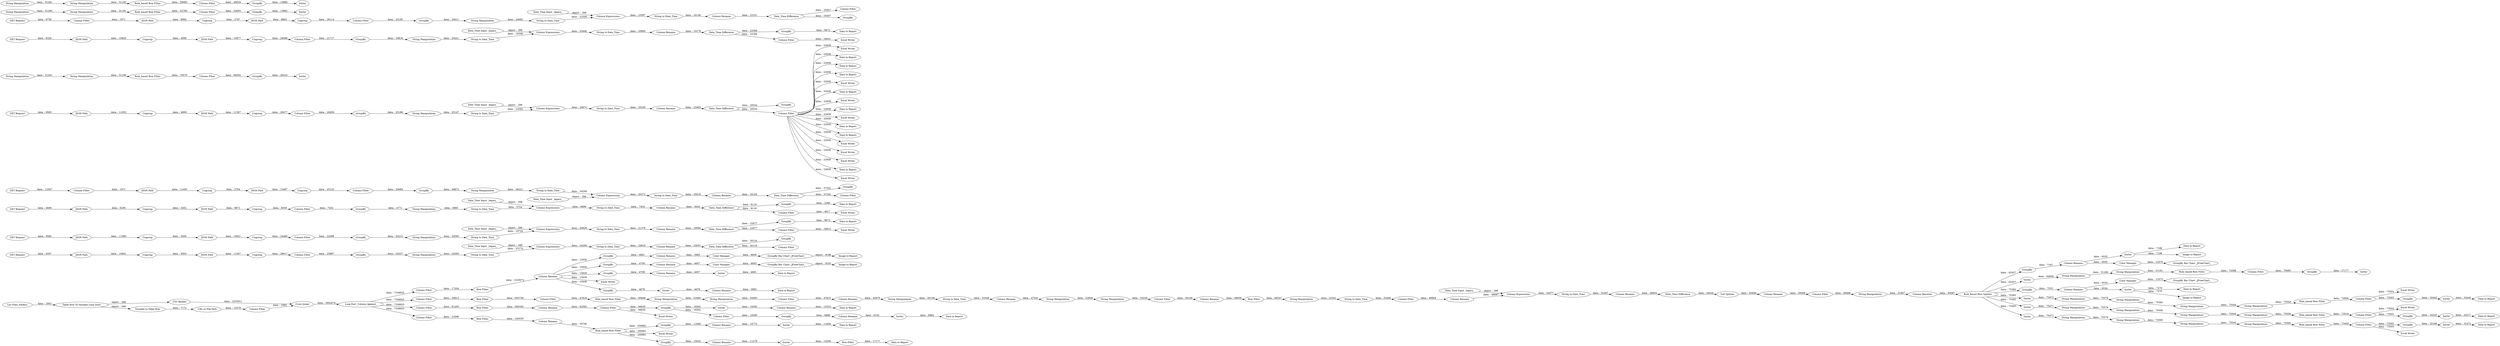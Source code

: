digraph {
	"-4987081309934979459_23" [label="Column Filter"]
	"-4987081309934979459_22" [label="Row Filter"]
	"3735963791303377832_917" [label="Excel Writer"]
	"-4213103646050907732_825" [label="GroupBy Bar Chart _JFreeChart_"]
	"-8312753740760656059_803" [label="Date_Time Input _legacy_"]
	"2589106239137804198_811" [label="Column Filter"]
	"-5034128593725761778_880" [label=Sorter]
	"3735963791303377832_751" [label="Column Rename"]
	"2589106239137804198_814" [label=GroupBy]
	"3735963791303377832_35" [label=GroupBy]
	"3735963791303377832_916" [label="String Manipulation"]
	"3121048288637210885_802" [label="String Manipulation"]
	"1012841480852355758_816" [label="Column Filter"]
	"3735963791303377832_961" [label="Column Rename"]
	"3735963791303377832_964" [label="Data to Report"]
	"-5034128593725761778_826" [label=GroupBy]
	"3735963791303377832_910" [label="String Manipulation"]
	"3735963791303377832_930" [label="String Manipulation"]
	"-3582998848413708926_813" [label="GET Request"]
	"3735963791303377832_768" [label="String Manipulation"]
	"3735963791303377832_752" [label="Column Filter"]
	"782642659132279579_806" [label=Ungroup]
	"3735963791303377832_5" [label="List Files_Folders"]
	"3735963791303377832_836" [label="Excel Writer"]
	"3735963791303377832_874" [label="Data to Report"]
	"782642659132279579_813" [label="GET Request"]
	"3121048288637210885_807" [label="String to Date_Time"]
	"-3582998848413708926_800" [label=Ungroup]
	"-8312753740760656059_814" [label=GroupBy]
	"3121048288637210885_806" [label=Ungroup]
	"1012841480852355758_847" [label=GroupBy]
	"3735963791303377832_954" [label="Excel Writer"]
	"3735963791303377832_994" [label="Row Filter"]
	"1012841480852355758_892" [label=GroupBy]
	"3735963791303377832_873" [label="Data to Report"]
	"3735963791303377832_971" [label=Sorter]
	"2589106239137804198_812" [label="JSON Path"]
	"3735963791303377832_899" [label="Data to Report"]
	"3735963791303377832_933" [label=GroupBy]
	"3735963791303377832_993" [label="Row Filter"]
	"3735963791303377832_6" [label="Table Row To Variable Loop Start"]
	"-8312753740760656059_812" [label="JSON Path"]
	"3735963791303377832_877" [label="Data to Report"]
	"-4987081309934979459_2" [label="Rule_based Row Filter"]
	"-8312753740760656059_800" [label=Ungroup]
	"2589106239137804198_801" [label="String to Date_Time"]
	"3735963791303377832_974" [label="Excel Writer"]
	"3735963791303377832_919" [label="Data to Report"]
	"3735963791303377832_950" [label="Data to Report"]
	"782642659132279579_803" [label="Date_Time Input _legacy_"]
	"1012841480852355758_885" [label="Date_Time Difference"]
	"3735963791303377832_949" [label=GroupBy]
	"1012841480852355758_852" [label="String Manipulation"]
	"2522313626164380541_812" [label="JSON Path"]
	"3735963791303377832_968" [label="Column Rename"]
	"3735963791303377832_936" [label="String Manipulation"]
	"-3582998848413708926_802" [label="String Manipulation"]
	"-4987081309934979459_13" [label="Column Rename"]
	"-5034128593725761778_825" [label="GroupBy Bar Chart _JFreeChart_"]
	"3735963791303377832_879" [label="Data to Report"]
	"-3397140048524457556_809" [label="JSON Path"]
	"3735963791303377832_878" [label="Excel Writer"]
	"3735963791303377832_935" [label="Data to Report"]
	"-8312753740760656059_802" [label="String Manipulation"]
	"3735963791303377832_829" [label=GroupBy]
	"3735963791303377832_945" [label=Sorter]
	"-4987081309934979459_18" [label="Column Filter"]
	"-3582998848413708926_805" [label="Column Filter"]
	"3735963791303377832_912" [label=GroupBy]
	"2589106239137804198_808" [label="Column Rename"]
	"3735963791303377832_990" [label="Row Filter"]
	"1012841480852355758_853" [label="Column Filter"]
	"782642659132279579_804" [label="Column Expressions"]
	"-4987081309934979459_9" [label="String Manipulation"]
	"3735963791303377832_742" [label="Color Manager"]
	"2522313626164380541_806" [label=Ungroup]
	"8423970379853950696_807" [label="String to Date_Time"]
	"3735963791303377832_914" [label="Data to Report"]
	"-3397140048524457556_805" [label="Column Filter"]
	"1012841480852355758_886" [label=GroupBy]
	"2589106239137804198_802" [label="String Manipulation"]
	"1012841480852355758_876" [label=GroupBy]
	"3121048288637210885_812" [label="JSON Path"]
	"-3582998848413708926_806" [label=Ungroup]
	"1012841480852355758_851" [label="Column Filter"]
	"3735963791303377832_995" [label="Column Filter"]
	"3735963791303377832_957" [label=Sorter]
	"3735963791303377832_998" [label="Column Rename"]
	"3735963791303377832_741" [label=GroupBy]
	"-5034128593725761778_827" [label="Column Rename"]
	"3735963791303377832_803" [label="Date_Time Input _legacy_"]
	"3735963791303377832_810" [label="Date_Time Difference"]
	"3735963791303377832_951" [label=Sorter]
	"3735963791303377832_926" [label="Column Filter"]
	"3735963791303377832_743" [label="GroupBy Bar Chart _JFreeChart_"]
	"1012841480852355758_834" [label="String Manipulation"]
	"3735963791303377832_908" [label="Column Filter"]
	"-8312753740760656059_807" [label="String to Date_Time"]
	"1012841480852355758_829" [label=GroupBy]
	"1012841480852355758_846" [label="String Manipulation"]
	"3735963791303377832_962" [label=Sorter]
	"-4213103646050907732_827" [label="Column Rename"]
	"2522313626164380541_809" [label="JSON Path"]
	"782642659132279579_812" [label="JSON Path"]
	"3735963791303377832_776" [label="String Manipulation"]
	"1012841480852355758_832" [label="Column Filter"]
	"1012841480852355758_815" [label="Rule_based Row Filter"]
	"3735963791303377832_986" [label="Column Filter"]
	"3735963791303377832_978" [label="Data to Report"]
	"3735963791303377832_925" [label="Data to Report"]
	"3735963791303377832_976" [label="Data to Report"]
	"1012841480852355758_849" [label=Sorter]
	"782642659132279579_801" [label="String to Date_Time"]
	"-4987081309934979459_7" [label="String Manipulation"]
	"3735963791303377832_929" [label="Column Filter"]
	"3735963791303377832_875" [label="Data to Report"]
	"3735963791303377832_992" [label="Row Filter"]
	"-4987081309934979459_16" [label="String to Date_Time"]
	"-4213103646050907732_824" [label="Color Manager"]
	"3121048288637210885_800" [label=Ungroup]
	"3735963791303377832_9" [label="URL to File Path"]
	"1012841480852355758_833" [label="String Manipulation"]
	"3735963791303377832_907" [label="String Manipulation"]
	"3735963791303377832_777" [label="String Manipulation"]
	"-4987081309934979459_12" [label="String to Date_Time"]
	"2522313626164380541_800" [label=Ungroup]
	"3735963791303377832_815" [label="Rule_based Row Filter"]
	"1012841480852355758_837" [label="Rule_based Row Filter"]
	"-3582998848413708926_814" [label=GroupBy]
	"3735963791303377832_830" [label="Excel Writer"]
	"3735963791303377832_988" [label="Column Filter"]
	"3735963791303377832_913" [label=Sorter]
	"3735963791303377832_775" [label=Sorter]
	"-8312753740760656059_806" [label=Ungroup]
	"-4987081309934979459_21" [label="String Manipulation"]
	"782642659132279579_808" [label="Column Rename"]
	"1012841480852355758_810" [label="Date_Time Difference"]
	"-5034128593725761778_824" [label="Color Manager"]
	"2522313626164380541_813" [label="GET Request"]
	"3735963791303377832_882" [label="Data to Report"]
	"782642659132279579_811" [label="Column Filter"]
	"1012841480852355758_840" [label="String Manipulation"]
	"2522313626164380541_802" [label="String Manipulation"]
	"782642659132279579_809" [label="JSON Path"]
	"-8312753740760656059_811" [label="Column Filter"]
	"-8312753740760656059_801" [label="String to Date_Time"]
	"3121048288637210885_813" [label="GET Request"]
	"3735963791303377832_967" [label="Column Rename"]
	"2522313626164380541_811" [label="Column Filter"]
	"3735963791303377832_10" [label="Column Filter"]
	"-4987081309934979459_17" [label="Column Rename"]
	"-3582998848413708926_809" [label="JSON Path"]
	"2589106239137804198_813" [label="GET Request"]
	"-3582998848413708926_803" [label="Date_Time Input _legacy_"]
	"3735963791303377832_944" [label="Column Rename"]
	"3735963791303377832_963" [label="Row Filter"]
	"3735963791303377832_942" [label="Column Filter"]
	"3735963791303377832_934" [label=Sorter]
	"2522313626164380541_804" [label="Column Expressions"]
	"3735963791303377832_984" [label="CSV Reader"]
	"3735963791303377832_883" [label="Excel Writer"]
	"3735963791303377832_915" [label="String Manipulation"]
	"3735963791303377832_872" [label="Data to Report"]
	"3735963791303377832_8" [label="Variable to Table Row"]
	"3735963791303377832_989" [label="Column Filter"]
	"8423970379853950696_808" [label="Column Rename"]
	"3121048288637210885_804" [label="Column Expressions"]
	"-8312753740760656059_808" [label="Column Rename"]
	"3735963791303377832_816" [label="Column Filter"]
	"3735963791303377832_31" [label=GroupBy]
	"-3397140048524457556_813" [label="GET Request"]
	"3735963791303377832_773" [label="Rule_based Row Splitter"]
	"3735963791303377832_975" [label="Image to Report"]
	"2522313626164380541_803" [label="Date_Time Input _legacy_"]
	"-3397140048524457556_800" [label=Ungroup]
	"-4987081309934979459_20" [label="String Manipulation"]
	"-4213103646050907732_826" [label=GroupBy]
	"3735963791303377832_938" [label="Excel Writer"]
	"3121048288637210885_811" [label="Column Filter"]
	"3735963791303377832_939" [label=Sorter]
	"782642659132279579_800" [label=Ungroup]
	"1012841480852355758_835" [label=GroupBy]
	"3735963791303377832_904" [label="Data to Report"]
	"1012841480852355758_777" [label="String Manipulation"]
	"3735963791303377832_901" [label="Excel Writer"]
	"3735963791303377832_894" [label="Data to Report"]
	"3121048288637210885_803" [label="Date_Time Input _legacy_"]
	"3735963791303377832_24" [label="Date_Time Difference"]
	"3121048288637210885_814" [label=GroupBy]
	"-4987081309934979459_11" [label="Column Rename"]
	"782642659132279579_814" [label=GroupBy]
	"-3397140048524457556_814" [label=GroupBy]
	"2589106239137804198_800" [label=Ungroup]
	"3121048288637210885_808" [label="Column Rename"]
	"3735963791303377832_740" [label="GroupBy Bar Chart _JFreeChart_"]
	"782642659132279579_802" [label="String Manipulation"]
	"-3397140048524457556_801" [label="String to Date_Time"]
	"3735963791303377832_876" [label=GroupBy]
	"3735963791303377832_11" [label="Cross Joiner"]
	"3735963791303377832_869" [label="Image to Report"]
	"3735963791303377832_34" [label="Rule_based Row Filter"]
	"1012841480852355758_844" [label=Sorter]
	"3735963791303377832_909" [label="Date_Time Difference"]
	"3735963791303377832_970" [label=GroupBy]
	"2589106239137804198_803" [label="Date_Time Input _legacy_"]
	"3735963791303377832_960" [label=GroupBy]
	"8423970379853950696_804" [label="Column Expressions"]
	"-3397140048524457556_807" [label="String to Date_Time"]
	"3735963791303377832_920" [label="Rule_based Row Filter"]
	"-4987081309934979459_19" [label="String Manipulation"]
	"-4987081309934979459_15" [label="Column Rename"]
	"3735963791303377832_918" [label="Excel Writer"]
	"3735963791303377832_779" [label="String Manipulation"]
	"1012841480852355758_776" [label="String Manipulation"]
	"-3582998848413708926_811" [label="Column Filter"]
	"1012841480852355758_891" [label=GroupBy]
	"1012841480852355758_838" [label="Column Filter"]
	"3735963791303377832_952" [label="Column Rename"]
	"-3397140048524457556_812" [label="JSON Path"]
	"1012841480852355758_841" [label=GroupBy]
	"2522313626164380541_808" [label="Column Rename"]
	"3735963791303377832_985" [label="Loop End _Column Append_"]
	"3735963791303377832_927" [label="Date_Time Difference"]
	"-8312753740760656059_804" [label="Column Expressions"]
	"3735963791303377832_888" [label="Excel Writer"]
	"3735963791303377832_924" [label="String Manipulation"]
	"1012841480852355758_839" [label="String Manipulation"]
	"1012841480852355758_896" [label="Column Filter"]
	"2522313626164380541_807" [label="String to Date_Time"]
	"1012841480852355758_884" [label="Column Filter"]
	"3735963791303377832_848" [label="Excel Writer"]
	"1012841480852355758_890" [label="Date_Time Difference"]
	"-3397140048524457556_803" [label="Date_Time Input _legacy_"]
	"-3397140048524457556_806" [label=Ungroup]
	"3735963791303377832_948" [label="Column Filter"]
	"-3397140048524457556_808" [label="Column Rename"]
	"-3582998848413708926_812" [label="JSON Path"]
	"-4987081309934979459_14" [label="Column Filter"]
	"3735963791303377832_778" [label="String Manipulation"]
	"3735963791303377832_769" [label="Column Resorter"]
	"-3582998848413708926_808" [label="Column Rename"]
	"3735963791303377832_996" [label="Column Rename"]
	"1012841480852355758_843" [label=Sorter]
	"-3397140048524457556_802" [label="String Manipulation"]
	"3735963791303377832_842" [label="Excel Writer"]
	"2589106239137804198_809" [label="JSON Path"]
	"3735963791303377832_739" [label="Color Manager"]
	"3735963791303377832_905" [label="Image to Report"]
	"3735963791303377832_928" [label="Rule_based Row Filter"]
	"3735963791303377832_958" [label="Data to Report"]
	"-3582998848413708926_801" [label="String to Date_Time"]
	"3735963791303377832_943" [label=GroupBy]
	"3735963791303377832_997" [label="Column Rename"]
	"3735963791303377832_906" [label=Sorter]
	"-8312753740760656059_813" [label="GET Request"]
	"2589106239137804198_804" [label="Column Expressions"]
	"3735963791303377832_3" [label="Column Filter"]
	"3121048288637210885_809" [label="JSON Path"]
	"3735963791303377832_969" [label="Column Rename"]
	"-8312753740760656059_809" [label="JSON Path"]
	"1012841480852355758_831" [label="Rule_based Row Filter"]
	"3735963791303377832_774" [label=Sorter]
	"-4213103646050907732_880" [label=Sorter]
	"3735963791303377832_887" [label="Data to Report"]
	"3735963791303377832_953" [label="Data to Report"]
	"1012841480852355758_850" [label="Rule_based Row Filter"]
	"3735963791303377832_895" [label="Excel Writer"]
	"3735963791303377832_966" [label="Column Rename"]
	"3735963791303377832_843" [label=Sorter]
	"3735963791303377832_931" [label=GroupBy]
	"2522313626164380541_814" [label=GroupBy]
	"3735963791303377832_921" [label="Column Filter"]
	"3735963791303377832_979" [label="Excel Writer"]
	"-3582998848413708926_807" [label="String to Date_Time"]
	"3735963791303377832_937" [label="String Manipulation"]
	"3735963791303377832_900" [label="Excel Writer"]
	"-3397140048524457556_811" [label="Column Filter"]
	"-3397140048524457556_804" [label="Column Expressions"]
	"1012841480852355758_897" [label="Date_Time Difference"]
	"1012841480852355758_889" [label="Column Filter"]
	"3735963791303377832_750" [label="Cell Splitter"]
	"3735963791303377832_902" [label="Data to Report"]
	"2589106239137804198_806" [label=Ungroup]
	"3735963791303377832_977" [label="Image to Report"]
	"-3582998848413708926_804" [label="Column Expressions"]
	"3735963791303377832_956" [label="Column Rename"]
	"3735963791303377832_853" [label="Column Filter"]
	"3735963791303377832_923" [label="Excel Writer"]
	"2589106239137804198_807" [label="String to Date_Time"]
	"782642659132279579_807" [label="String to Date_Time"]
	"2522313626164380541_801" [label="String to Date_Time"]
	"-4987081309934979459_6" [label="String Manipulation"]
	"3121048288637210885_801" [label="String to Date_Time"]
	"3735963791303377832_922" [label=GroupBy]
	"3735963791303377832_32" [label=GroupBy]
	"3735963791303377832_965" [label=Sorter]
	"1012841480852355758_845" [label=Sorter]
	"-3582998848413708926_800" -> "-3582998848413708926_811" [label="data: : 45125"]
	"3735963791303377832_774" -> "3735963791303377832_778" [label="data: : 75472"]
	"3735963791303377832_956" -> "3735963791303377832_957" [label="data: : 10772"]
	"2522313626164380541_809" -> "2522313626164380541_800" [label="data: : 10877"]
	"3735963791303377832_35" -> "3735963791303377832_956" [label="data: : 11840"]
	"3735963791303377832_937" -> "3735963791303377832_924" [label="data: : 75560"]
	"-4987081309934979459_2" -> "-4987081309934979459_6" [label="data: : 65848"]
	"-4213103646050907732_880" -> "3735963791303377832_904" [label="data: : 7270"]
	"3735963791303377832_934" -> "3735963791303377832_935" [label="data: : 32440"]
	"-3582998848413708926_807" -> "-3582998848413708926_808" [label="data: : 35919"]
	"1012841480852355758_896" -> "3735963791303377832_830" [label="data: : 22658"]
	"3735963791303377832_943" -> "3735963791303377832_948" [label="data: : 16592"]
	"3735963791303377832_10" -> "3735963791303377832_11" [label="data: : 2382"]
	"3121048288637210885_813" -> "3121048288637210885_812" [label="data: : 4606"]
	"2589106239137804198_801" -> "2589106239137804198_804" [label="data: : 19728"]
	"3735963791303377832_942" -> "3735963791303377832_923" [label="data: : 94635"]
	"3735963791303377832_998" -> "3735963791303377832_942" [label="data: : 92582"]
	"3121048288637210885_802" -> "3121048288637210885_801" [label="data: : 5860"]
	"1012841480852355758_777" -> "1012841480852355758_815" [label="data: : 51191"]
	"2522313626164380541_813" -> "2522313626164380541_812" [label="data: : 9326"]
	"1012841480852355758_896" -> "3735963791303377832_877" [label="data: : 22658"]
	"3735963791303377832_924" -> "3735963791303377832_930" [label="data: : 75544"]
	"-4213103646050907732_880" -> "3735963791303377832_905" [label="data: : 7270"]
	"-4987081309934979459_19" -> "-4987081309934979459_20" [label="data: : 52609"]
	"2522313626164380541_803" -> "2522313626164380541_804" [label="object: : 288"]
	"1012841480852355758_776" -> "1012841480852355758_777" [label="data: : 51260"]
	"3735963791303377832_773" -> "3735963791303377832_939" [label="data: : 75383"]
	"3735963791303377832_996" -> "3735963791303377832_970" [label="data: : 15939"]
	"782642659132279579_808" -> "1012841480852355758_897" [label="data: : 23405"]
	"-3397140048524457556_811" -> "-3397140048524457556_814" [label="data: : 23195"]
	"3735963791303377832_929" -> "3735963791303377832_938" [label="data: : 73503"]
	"8423970379853950696_807" -> "8423970379853950696_808" [label="data: : 52587"]
	"2522313626164380541_808" -> "3735963791303377832_810" [label="data: : 19179"]
	"782642659132279579_814" -> "782642659132279579_802" [label="data: : 25186"]
	"1012841480852355758_896" -> "3735963791303377832_836" [label="data: : 22658"]
	"-3582998848413708926_814" -> "-3582998848413708926_802" [label="data: : 38873"]
	"-3397140048524457556_808" -> "1012841480852355758_810" [label="data: : 22331"]
	"3735963791303377832_913" -> "3735963791303377832_914" [label="data: : 32217"]
	"3735963791303377832_985" -> "3735963791303377832_989" [label="data: : 7338925"]
	"3735963791303377832_779" -> "3735963791303377832_776" [label="data: : 75560"]
	"3735963791303377832_803" -> "8423970379853950696_804" [label="object: : 288"]
	"2522313626164380541_804" -> "2522313626164380541_807" [label="data: : 20446"]
	"3735963791303377832_957" -> "3735963791303377832_958" [label="data: : 11839"]
	"3735963791303377832_968" -> "3735963791303377832_739" [label="data: : 4007"]
	"3735963791303377832_876" -> "3735963791303377832_902" [label="data: : 9672"]
	"3735963791303377832_985" -> "3735963791303377832_995" [label="data: : 7338925"]
	"1012841480852355758_838" -> "1012841480852355758_841" [label="data: : 49029"]
	"3735963791303377832_962" -> "3735963791303377832_963" [label="data: : 15200"]
	"3735963791303377832_994" -> "3735963791303377832_996" [label="data: : 2329572"]
	"1012841480852355758_841" -> "1012841480852355758_845" [label="data: : 15880"]
	"2589106239137804198_807" -> "2589106239137804198_808" [label="data: : 21376"]
	"3735963791303377832_777" -> "3735963791303377832_815" [label="data: : 75560"]
	"3735963791303377832_915" -> "3735963791303377832_916" [label="data: : 75578"]
	"3735963791303377832_986" -> "3735963791303377832_990" [label="data: : 34813"]
	"2522313626164380541_807" -> "2522313626164380541_808" [label="data: : 20995"]
	"1012841480852355758_815" -> "1012841480852355758_816" [label="data: : 72086"]
	"1012841480852355758_833" -> "1012841480852355758_834" [label="data: : 51260"]
	"1012841480852355758_834" -> "1012841480852355758_831" [label="data: : 51191"]
	"-8312753740760656059_809" -> "-8312753740760656059_800" [label="data: : 11267"]
	"3735963791303377832_5" -> "3735963791303377832_6" [label="data: : 2943"]
	"3735963791303377832_922" -> "3735963791303377832_913" [label="data: : 32223"]
	"-4213103646050907732_827" -> "-4213103646050907732_824" [label="data: : 6534"]
	"3735963791303377832_996" -> "3735963791303377832_31" [label="data: : 15939"]
	"2522313626164380541_802" -> "2522313626164380541_801" [label="data: : 20221"]
	"3735963791303377832_966" -> "3735963791303377832_976" [label="data: : 3983"]
	"3735963791303377832_916" -> "3735963791303377832_907" [label="data: : 75559"]
	"2522313626164380541_812" -> "2522313626164380541_806" [label="data: : 10820"]
	"782642659132279579_804" -> "782642659132279579_807" [label="data: : 24672"]
	"3735963791303377832_989" -> "3735963791303377832_993" [label="data: : 31696"]
	"-3582998848413708926_804" -> "-3582998848413708926_807" [label="data: : 35371"]
	"1012841480852355758_847" -> "1012841480852355758_849" [label="data: : 26525"]
	"3735963791303377832_943" -> "3735963791303377832_951" [label="data: : 16592"]
	"1012841480852355758_852" -> "1012841480852355758_846" [label="data: : 51261"]
	"3735963791303377832_773" -> "3735963791303377832_775" [label="data: : 62457"]
	"-4987081309934979459_13" -> "-4987081309934979459_19" [label="data: : 47541"]
	"2589106239137804198_808" -> "3735963791303377832_909" [label="data: : 19560"]
	"782642659132279579_809" -> "782642659132279579_800" [label="data: : 11367"]
	"1012841480852355758_896" -> "3735963791303377832_842" [label="data: : 22658"]
	"3735963791303377832_24" -> "3735963791303377832_750" [label="data: : 54520"]
	"-3397140048524457556_801" -> "-3397140048524457556_804" [label="data: : 22509"]
	"-3582998848413708926_802" -> "-3582998848413708926_801" [label="data: : 36221"]
	"1012841480852355758_885" -> "1012841480852355758_884" [label="data: : 37242"]
	"3735963791303377832_8" -> "3735963791303377832_9" [label="data: : 7172"]
	"-4987081309934979459_15" -> "-4987081309934979459_22" [label="data: : 48059"]
	"3735963791303377832_34" -> "3735963791303377832_35" [label="data: : 200981"]
	"-5034128593725761778_827" -> "-5034128593725761778_824" [label="data: : 6535"]
	"3735963791303377832_815" -> "3735963791303377832_816" [label="data: : 73459"]
	"1012841480852355758_896" -> "3735963791303377832_873" [label="data: : 22658"]
	"3735963791303377832_907" -> "3735963791303377832_910" [label="data: : 75545"]
	"3735963791303377832_996" -> "3735963791303377832_741" [label="data: : 15939"]
	"-3582998848413708926_809" -> "-3582998848413708926_800" [label="data: : 15487"]
	"1012841480852355758_840" -> "1012841480852355758_837" [label="data: : 51192"]
	"-3397140048524457556_802" -> "-3397140048524457556_801" [label="data: : 24082"]
	"1012841480852355758_896" -> "3735963791303377832_883" [label="data: : 22658"]
	"1012841480852355758_896" -> "3735963791303377832_875" [label="data: : 22658"]
	"3735963791303377832_965" -> "3735963791303377832_966" [label="data: : 4678"]
	"3735963791303377832_912" -> "3735963791303377832_919" [label="data: : 9672"]
	"-4987081309934979459_18" -> "-4987081309934979459_15" [label="data: : 50106"]
	"-3397140048524457556_804" -> "-3397140048524457556_807" [label="data: : 23597"]
	"-4213103646050907732_827" -> "-4213103646050907732_880" [label="data: : 6534"]
	"3735963791303377832_6" -> "3735963791303377832_8" [label="object: : 288"]
	"-4987081309934979459_23" -> "-4987081309934979459_17" [label="data: : 49904"]
	"-4987081309934979459_16" -> "-4987081309934979459_23" [label="data: : 53446"]
	"3735963791303377832_995" -> "3735963791303377832_994" [label="data: : 17204"]
	"3735963791303377832_816" -> "3735963791303377832_829" [label="data: : 73503"]
	"-5034128593725761778_880" -> "3735963791303377832_869" [label="data: : 7198"]
	"-3397140048524457556_813" -> "-3397140048524457556_805" [label="data: : 9756"]
	"-8312753740760656059_802" -> "-8312753740760656059_801" [label="data: : 24393"]
	"3121048288637210885_811" -> "3121048288637210885_814" [label="data: : 7432"]
	"1012841480852355758_896" -> "3735963791303377832_848" [label="data: : 22658"]
	"3735963791303377832_9" -> "3735963791303377832_10" [label="data: : 12578"]
	"3735963791303377832_810" -> "3735963791303377832_853" [label="data: : 22306"]
	"-3397140048524457556_814" -> "-3397140048524457556_802" [label="data: : 24011"]
	"2589106239137804198_814" -> "2589106239137804198_802" [label="data: : 20212"]
	"3735963791303377832_750" -> "3735963791303377832_751" [label="data: : 63949"]
	"2589106239137804198_803" -> "2589106239137804198_804" [label="object: : 288"]
	"3121048288637210885_809" -> "3121048288637210885_800" [label="data: : 9871"]
	"-4987081309934979459_17" -> "8423970379853950696_804" [label="data: : 48087"]
	"3735963791303377832_751" -> "3735963791303377832_752" [label="data: : 59308"]
	"3735963791303377832_993" -> "3735963791303377832_997" [label="data: : 244530"]
	"-5034128593725761778_826" -> "-5034128593725761778_827" [label="data: : 7187"]
	"1012841480852355758_832" -> "1012841480852355758_835" [label="data: : 52655"]
	"2522313626164380541_814" -> "2522313626164380541_802" [label="data: : 19818"]
	"-8312753740760656059_801" -> "-8312753740760656059_804" [label="data: : 23174"]
	"1012841480852355758_829" -> "1012841480852355758_843" [label="data: : 27177"]
	"3735963791303377832_773" -> "3735963791303377832_774" [label="data: : 75383"]
	"3735963791303377832_909" -> "3735963791303377832_912" [label="data: : 22677"]
	"1012841480852355758_890" -> "1012841480852355758_891" [label="data: : 26124"]
	"3735963791303377832_952" -> "3735963791303377832_950" [label="data: : 15323"]
	"-5034128593725761778_824" -> "-5034128593725761778_825" [label="data: : 12576"]
	"-3397140048524457556_805" -> "-3397140048524457556_812" [label="data: : 1971"]
	"-3397140048524457556_809" -> "-3397140048524457556_800" [label="data: : 8863"]
	"1012841480852355758_885" -> "1012841480852355758_886" [label="data: : 37242"]
	"-8312753740760656059_800" -> "-8312753740760656059_811" [label="data: : 28617"]
	"3121048288637210885_812" -> "3121048288637210885_806" [label="data: : 6206"]
	"1012841480852355758_850" -> "1012841480852355758_851" [label="data: : 70570"]
	"1012841480852355758_896" -> "3735963791303377832_878" [label="data: : 22658"]
	"3735963791303377832_970" -> "3735963791303377832_969" [label="data: : 4709"]
	"2522313626164380541_801" -> "2522313626164380541_804" [label="data: : 19358"]
	"2589106239137804198_806" -> "2589106239137804198_809" [label="data: : 5000"]
	"3735963791303377832_740" -> "3735963791303377832_975" [label="object: : 9188"]
	"2589106239137804198_811" -> "2589106239137804198_814" [label="data: : 22098"]
	"782642659132279579_803" -> "782642659132279579_804" [label="object: : 288"]
	"782642659132279579_811" -> "782642659132279579_814" [label="data: : 26659"]
	"-3582998848413708926_812" -> "-3582998848413708926_806" [label="data: : 11493"]
	"-3397140048524457556_800" -> "-3397140048524457556_811" [label="data: : 26114"]
	"3735963791303377832_853" -> "3735963791303377832_901" [label="data: : 18431"]
	"3735963791303377832_929" -> "3735963791303377832_931" [label="data: : 73503"]
	"-8312753740760656059_808" -> "1012841480852355758_890" [label="data: : 23001"]
	"-3397140048524457556_807" -> "-3397140048524457556_808" [label="data: : 24146"]
	"3735963791303377832_920" -> "3735963791303377832_921" [label="data: : 73519"]
	"-3397140048524457556_803" -> "-3397140048524457556_804" [label="object: : 288"]
	"-3582998848413708926_801" -> "-3582998848413708926_804" [label="data: : 34294"]
	"3735963791303377832_775" -> "1012841480852355758_776" [label="data: : 64059"]
	"2589106239137804198_812" -> "2589106239137804198_806" [label="data: : 11080"]
	"3735963791303377832_810" -> "3735963791303377832_876" [label="data: : 22306"]
	"3735963791303377832_6" -> "3735963791303377832_984" [label="object: : 288"]
	"3735963791303377832_984" -> "3735963791303377832_11" [label="data: : 2253011"]
	"-3397140048524457556_806" -> "-3397140048524457556_809" [label="data: : 2767"]
	"3735963791303377832_936" -> "3735963791303377832_937" [label="data: : 75578"]
	"3735963791303377832_951" -> "3735963791303377832_952" [label="data: : 16592"]
	"3735963791303377832_743" -> "3735963791303377832_977" [label="object: : 9103"]
	"3735963791303377832_34" -> "3735963791303377832_960" [label="data: : 200981"]
	"1012841480852355758_810" -> "1012841480852355758_853" [label="data: : 25457"]
	"3121048288637210885_801" -> "3121048288637210885_804" [label="data: : 5724"]
	"3735963791303377832_908" -> "3735963791303377832_918" [label="data: : 18813"]
	"3735963791303377832_909" -> "3735963791303377832_908" [label="data: : 22677"]
	"3735963791303377832_843" -> "3735963791303377832_899" [label="data: : 31472"]
	"8423970379853950696_804" -> "8423970379853950696_807" [label="data: : 52077"]
	"-8312753740760656059_814" -> "-8312753740760656059_802" [label="data: : 24337"]
	"3735963791303377832_992" -> "3735963791303377832_998" [label="data: : 956345"]
	"3735963791303377832_944" -> "3735963791303377832_945" [label="data: : 6102"]
	"782642659132279579_806" -> "782642659132279579_809" [label="data: : 4999"]
	"1012841480852355758_816" -> "1012841480852355758_829" [label="data: : 70690"]
	"-3582998848413708926_808" -> "1012841480852355758_885" [label="data: : 34104"]
	"-4987081309934979459_22" -> "-4987081309934979459_21" [label="data: : 69247"]
	"-4987081309934979459_20" -> "-4987081309934979459_18" [label="data: : 53236"]
	"3735963791303377832_773" -> "3735963791303377832_906" [label="data: : 75383"]
	"3735963791303377832_927" -> "3735963791303377832_926" [label="data: : 8118"]
	"-4987081309934979459_14" -> "-4987081309934979459_11" [label="data: : 47815"]
	"-3582998848413708926_811" -> "-3582998848413708926_814" [label="data: : 35684"]
	"-3582998848413708926_805" -> "-3582998848413708926_812" [label="data: : 1971"]
	"3735963791303377832_32" -> "3735963791303377832_965" [label="data: : 4678"]
	"-4987081309934979459_21" -> "-4987081309934979459_16" [label="data: : 52541"]
	"3121048288637210885_807" -> "3121048288637210885_808" [label="data: : 7454"]
	"-8312753740760656059_811" -> "-8312753740760656059_814" [label="data: : 25897"]
	"3735963791303377832_742" -> "3735963791303377832_740" [label="data: : 6609"]
	"3735963791303377832_971" -> "3735963791303377832_978" [label="data: : 4691"]
	"-5034128593725761778_827" -> "-5034128593725761778_880" [label="data: : 6535"]
	"3735963791303377832_768" -> "3735963791303377832_769" [label="data: : 51907"]
	"1012841480852355758_896" -> "3735963791303377832_894" [label="data: : 22658"]
	"782642659132279579_801" -> "782642659132279579_804" [label="data: : 23585"]
	"3735963791303377832_910" -> "3735963791303377832_920" [label="data: : 75559"]
	"3735963791303377832_921" -> "3735963791303377832_917" [label="data: : 73503"]
	"3735963791303377832_996" -> "3735963791303377832_979" [label="data: : 15939"]
	"-8312753740760656059_803" -> "-8312753740760656059_804" [label="object: : 288"]
	"3735963791303377832_933" -> "3735963791303377832_925" [label="data: : 2286"]
	"3735963791303377832_939" -> "3735963791303377832_936" [label="data: : 75472"]
	"-4987081309934979459_7" -> "-4987081309934979459_14" [label="data: : 52692"]
	"1012841480852355758_831" -> "1012841480852355758_832" [label="data: : 52760"]
	"1012841480852355758_890" -> "1012841480852355758_889" [label="data: : 26124"]
	"3735963791303377832_776" -> "3735963791303377832_777" [label="data: : 75545"]
	"2589106239137804198_813" -> "2589106239137804198_812" [label="data: : 9565"]
	"3735963791303377832_928" -> "3735963791303377832_929" [label="data: : 74006"]
	"3735963791303377832_931" -> "3735963791303377832_934" [label="data: : 32442"]
	"-8312753740760656059_812" -> "-8312753740760656059_806" [label="data: : 10841"]
	"1012841480852355758_896" -> "3735963791303377832_895" [label="data: : 22658"]
	"3735963791303377832_906" -> "3735963791303377832_915" [label="data: : 75471"]
	"-8312753740760656059_807" -> "-8312753740760656059_808" [label="data: : 24816"]
	"3735963791303377832_996" -> "3735963791303377832_32" [label="data: : 15939"]
	"2522313626164380541_811" -> "2522313626164380541_814" [label="data: : 21717"]
	"1012841480852355758_896" -> "3735963791303377832_888" [label="data: : 22658"]
	"3121048288637210885_804" -> "3121048288637210885_807" [label="data: : 6899"]
	"-3582998848413708926_806" -> "-3582998848413708926_809" [label="data: : 2764"]
	"-4987081309934979459_6" -> "-4987081309934979459_7" [label="data: : 52066"]
	"-4213103646050907732_824" -> "-4213103646050907732_825" [label="data: : 12575"]
	"3121048288637210885_806" -> "3121048288637210885_809" [label="data: : 5202"]
	"2522313626164380541_800" -> "2522313626164380541_811" [label="data: : 24068"]
	"-3582998848413708926_813" -> "-3582998848413708926_805" [label="data: : 12567"]
	"2589106239137804198_800" -> "2589106239137804198_811" [label="data: : 24466"]
	"3735963791303377832_961" -> "3735963791303377832_962" [label="data: : 11279"]
	"1012841480852355758_837" -> "1012841480852355758_838" [label="data: : 59985"]
	"3121048288637210885_814" -> "3121048288637210885_802" [label="data: : 4771"]
	"3735963791303377832_829" -> "3735963791303377832_843" [label="data: : 32168"]
	"3735963791303377832_997" -> "3735963791303377832_34" [label="data: : 35700"]
	"782642659132279579_802" -> "782642659132279579_801" [label="data: : 25147"]
	"-8312753740760656059_806" -> "-8312753740760656059_809" [label="data: : 5003"]
	"3735963791303377832_769" -> "3735963791303377832_773" [label="data: : 50587"]
	"3735963791303377832_942" -> "3735963791303377832_943" [label="data: : 94635"]
	"-4213103646050907732_826" -> "-4213103646050907732_827" [label="data: : 7253"]
	"3735963791303377832_31" -> "3735963791303377832_968" [label="data: : 4709"]
	"3735963791303377832_926" -> "3735963791303377832_954" [label="data: : 4917"]
	"2589106239137804198_802" -> "2589106239137804198_801" [label="data: : 20595"]
	"3735963791303377832_960" -> "3735963791303377832_961" [label="data: : 15032"]
	"1012841480852355758_896" -> "3735963791303377832_887" [label="data: : 22658"]
	"1012841480852355758_896" -> "3735963791303377832_874" [label="data: : 22658"]
	"3735963791303377832_967" -> "3735963791303377832_742" [label="data: : 3983"]
	"-4987081309934979459_11" -> "-4987081309934979459_9" [label="data: : 45979"]
	"1012841480852355758_897" -> "1012841480852355758_892" [label="data: : 26534"]
	"3735963791303377832_816" -> "3735963791303377832_900" [label="data: : 73503"]
	"3735963791303377832_990" -> "3735963791303377832_3" [label="data: : 653758"]
	"1012841480852355758_846" -> "1012841480852355758_850" [label="data: : 51190"]
	"782642659132279579_812" -> "782642659132279579_806" [label="data: : 11053"]
	"3121048288637210885_808" -> "3735963791303377832_927" [label="data: : 5650"]
	"1012841480852355758_851" -> "1012841480852355758_847" [label="data: : 69302"]
	"-8312753740760656059_804" -> "-8312753740760656059_807" [label="data: : 24268"]
	"1012841480852355758_839" -> "1012841480852355758_840" [label="data: : 51261"]
	"-3582998848413708926_803" -> "-3582998848413708926_804" [label="object: : 288"]
	"3735963791303377832_985" -> "3735963791303377832_988" [label="data: : 7338925"]
	"782642659132279579_800" -> "782642659132279579_811" [label="data: : 29477"]
	"3735963791303377832_985" -> "3735963791303377832_986" [label="data: : 7338925"]
	"2522313626164380541_806" -> "2522313626164380541_809" [label="data: : 4999"]
	"-3397140048524457556_812" -> "-3397140048524457556_806" [label="data: : 8984"]
	"1012841480852355758_896" -> "3735963791303377832_872" [label="data: : 22658"]
	"1012841480852355758_810" -> "1012841480852355758_876" [label="data: : 25457"]
	"2589106239137804198_804" -> "2589106239137804198_807" [label="data: : 20828"]
	"-4987081309934979459_9" -> "-4987081309934979459_12" [label="data: : 50159"]
	"1012841480852355758_835" -> "1012841480852355758_844" [label="data: : 13862"]
	"3735963791303377832_773" -> "-5034128593725761778_826" [label="data: : 62457"]
	"3735963791303377832_988" -> "3735963791303377832_992" [label="data: : 81205"]
	"3735963791303377832_930" -> "3735963791303377832_928" [label="data: : 75559"]
	"3735963791303377832_739" -> "3735963791303377832_743" [label="data: : 6693"]
	"-5034128593725761778_880" -> "3735963791303377832_879" [label="data: : 7198"]
	"3121048288637210885_803" -> "3121048288637210885_804" [label="object: : 288"]
	"3735963791303377832_3" -> "-4987081309934979459_2" [label="data: : 47818"]
	"3735963791303377832_11" -> "3735963791303377832_985" [label="data: : 3952074"]
	"3735963791303377832_752" -> "3735963791303377832_768" [label="data: : 50668"]
	"3735963791303377832_945" -> "3735963791303377832_953" [label="data: : 6864"]
	"3735963791303377832_948" -> "3735963791303377832_949" [label="data: : 10595"]
	"782642659132279579_813" -> "782642659132279579_812" [label="data: : 9505"]
	"2589106239137804198_809" -> "2589106239137804198_800" [label="data: : 10921"]
	"1012841480852355758_897" -> "1012841480852355758_896" [label="data: : 26534"]
	"3735963791303377832_773" -> "-4213103646050907732_826" [label="data: : 75383"]
	"3735963791303377832_778" -> "3735963791303377832_779" [label="data: : 75579"]
	"3735963791303377832_921" -> "3735963791303377832_922" [label="data: : 73503"]
	"3735963791303377832_34" -> "3735963791303377832_974" [label="data: : 200981"]
	"3735963791303377832_927" -> "3735963791303377832_933" [label="data: : 8118"]
	"3121048288637210885_800" -> "3121048288637210885_811" [label="data: : 8359"]
	"3735963791303377832_741" -> "3735963791303377832_967" [label="data: : 4681"]
	"8423970379853950696_808" -> "3735963791303377832_24" [label="data: : 49652"]
	"1012841480852355758_896" -> "3735963791303377832_882" [label="data: : 22658"]
	"3735963791303377832_963" -> "3735963791303377832_964" [label="data: : 17177"]
	"-8312753740760656059_813" -> "-8312753740760656059_812" [label="data: : 9297"]
	"782642659132279579_807" -> "782642659132279579_808" [label="data: : 25220"]
	"3735963791303377832_969" -> "3735963791303377832_971" [label="data: : 4007"]
	"3735963791303377832_949" -> "3735963791303377832_944" [label="data: : 6889"]
	"-4987081309934979459_12" -> "-4987081309934979459_13" [label="data: : 51028"]
	rankdir=LR
}
